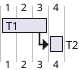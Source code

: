 @startgantt
' This is a comment
[T1] lasts 3 days
/' this comment
is on several lines '/
[T2] starts at [T1]'s end and lasts 1 day
@endgantt